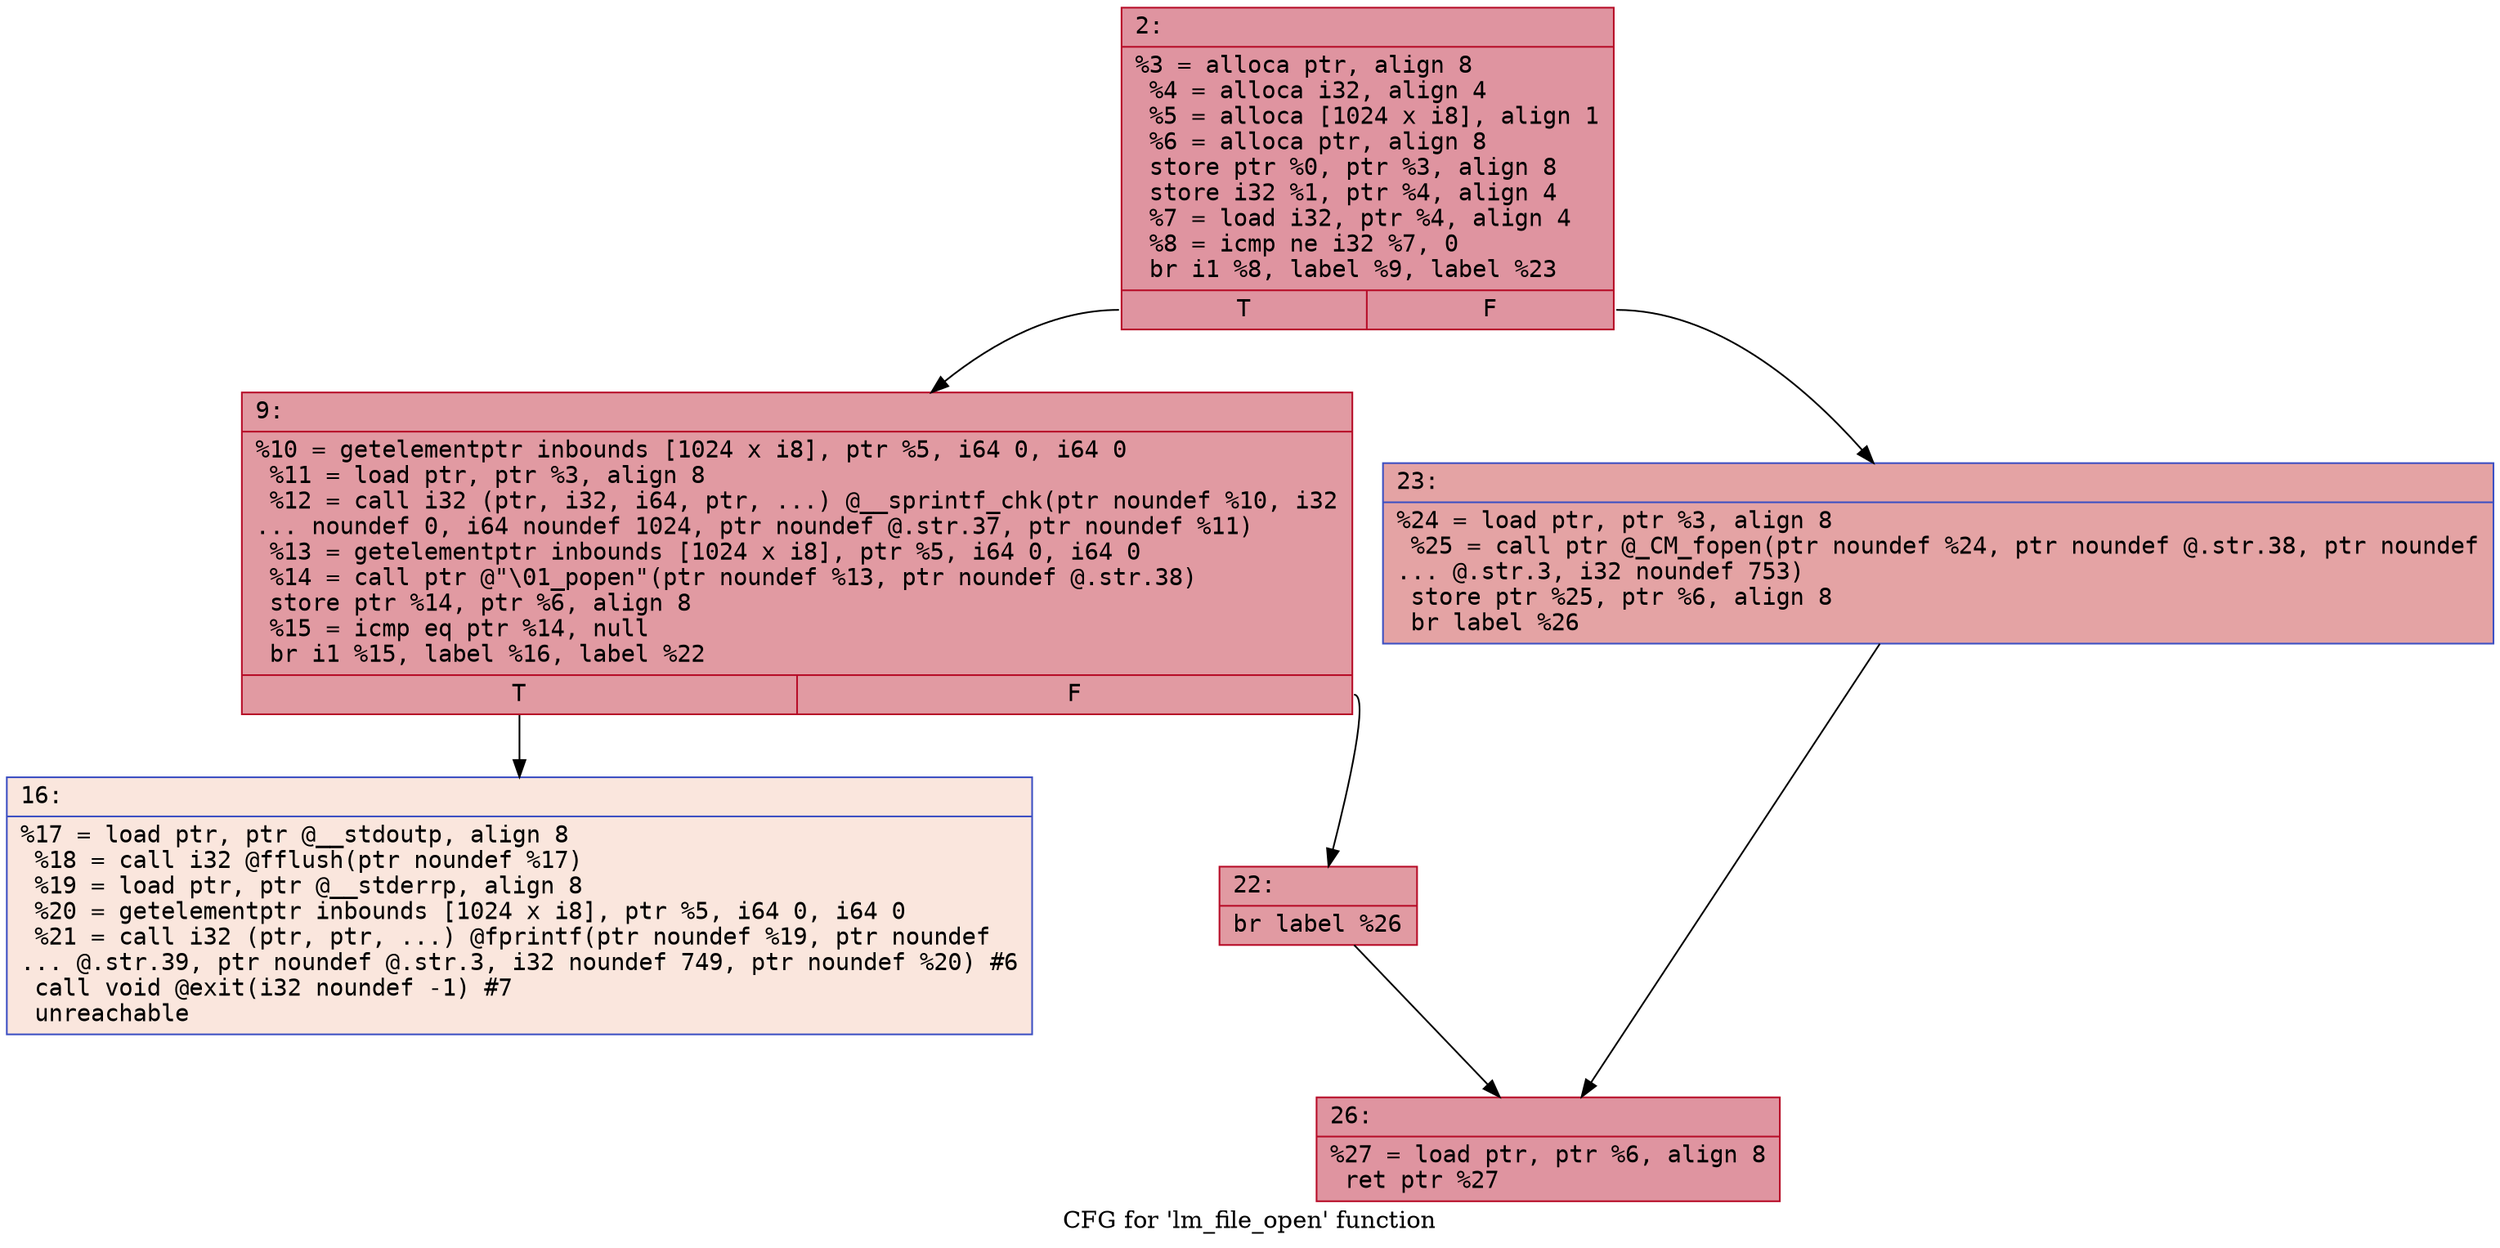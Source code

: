 digraph "CFG for 'lm_file_open' function" {
	label="CFG for 'lm_file_open' function";

	Node0x600001033570 [shape=record,color="#b70d28ff", style=filled, fillcolor="#b70d2870" fontname="Courier",label="{2:\l|  %3 = alloca ptr, align 8\l  %4 = alloca i32, align 4\l  %5 = alloca [1024 x i8], align 1\l  %6 = alloca ptr, align 8\l  store ptr %0, ptr %3, align 8\l  store i32 %1, ptr %4, align 4\l  %7 = load i32, ptr %4, align 4\l  %8 = icmp ne i32 %7, 0\l  br i1 %8, label %9, label %23\l|{<s0>T|<s1>F}}"];
	Node0x600001033570:s0 -> Node0x6000010337f0[tooltip="2 -> 9\nProbability 62.50%" ];
	Node0x600001033570:s1 -> Node0x6000010338e0[tooltip="2 -> 23\nProbability 37.50%" ];
	Node0x6000010337f0 [shape=record,color="#b70d28ff", style=filled, fillcolor="#bb1b2c70" fontname="Courier",label="{9:\l|  %10 = getelementptr inbounds [1024 x i8], ptr %5, i64 0, i64 0\l  %11 = load ptr, ptr %3, align 8\l  %12 = call i32 (ptr, i32, i64, ptr, ...) @__sprintf_chk(ptr noundef %10, i32\l... noundef 0, i64 noundef 1024, ptr noundef @.str.37, ptr noundef %11)\l  %13 = getelementptr inbounds [1024 x i8], ptr %5, i64 0, i64 0\l  %14 = call ptr @\"\\01_popen\"(ptr noundef %13, ptr noundef @.str.38)\l  store ptr %14, ptr %6, align 8\l  %15 = icmp eq ptr %14, null\l  br i1 %15, label %16, label %22\l|{<s0>T|<s1>F}}"];
	Node0x6000010337f0:s0 -> Node0x600001033840[tooltip="9 -> 16\nProbability 0.00%" ];
	Node0x6000010337f0:s1 -> Node0x600001033890[tooltip="9 -> 22\nProbability 100.00%" ];
	Node0x600001033840 [shape=record,color="#3d50c3ff", style=filled, fillcolor="#f3c7b170" fontname="Courier",label="{16:\l|  %17 = load ptr, ptr @__stdoutp, align 8\l  %18 = call i32 @fflush(ptr noundef %17)\l  %19 = load ptr, ptr @__stderrp, align 8\l  %20 = getelementptr inbounds [1024 x i8], ptr %5, i64 0, i64 0\l  %21 = call i32 (ptr, ptr, ...) @fprintf(ptr noundef %19, ptr noundef\l... @.str.39, ptr noundef @.str.3, i32 noundef 749, ptr noundef %20) #6\l  call void @exit(i32 noundef -1) #7\l  unreachable\l}"];
	Node0x600001033890 [shape=record,color="#b70d28ff", style=filled, fillcolor="#bb1b2c70" fontname="Courier",label="{22:\l|  br label %26\l}"];
	Node0x600001033890 -> Node0x600001033930[tooltip="22 -> 26\nProbability 100.00%" ];
	Node0x6000010338e0 [shape=record,color="#3d50c3ff", style=filled, fillcolor="#c32e3170" fontname="Courier",label="{23:\l|  %24 = load ptr, ptr %3, align 8\l  %25 = call ptr @_CM_fopen(ptr noundef %24, ptr noundef @.str.38, ptr noundef\l... @.str.3, i32 noundef 753)\l  store ptr %25, ptr %6, align 8\l  br label %26\l}"];
	Node0x6000010338e0 -> Node0x600001033930[tooltip="23 -> 26\nProbability 100.00%" ];
	Node0x600001033930 [shape=record,color="#b70d28ff", style=filled, fillcolor="#b70d2870" fontname="Courier",label="{26:\l|  %27 = load ptr, ptr %6, align 8\l  ret ptr %27\l}"];
}
